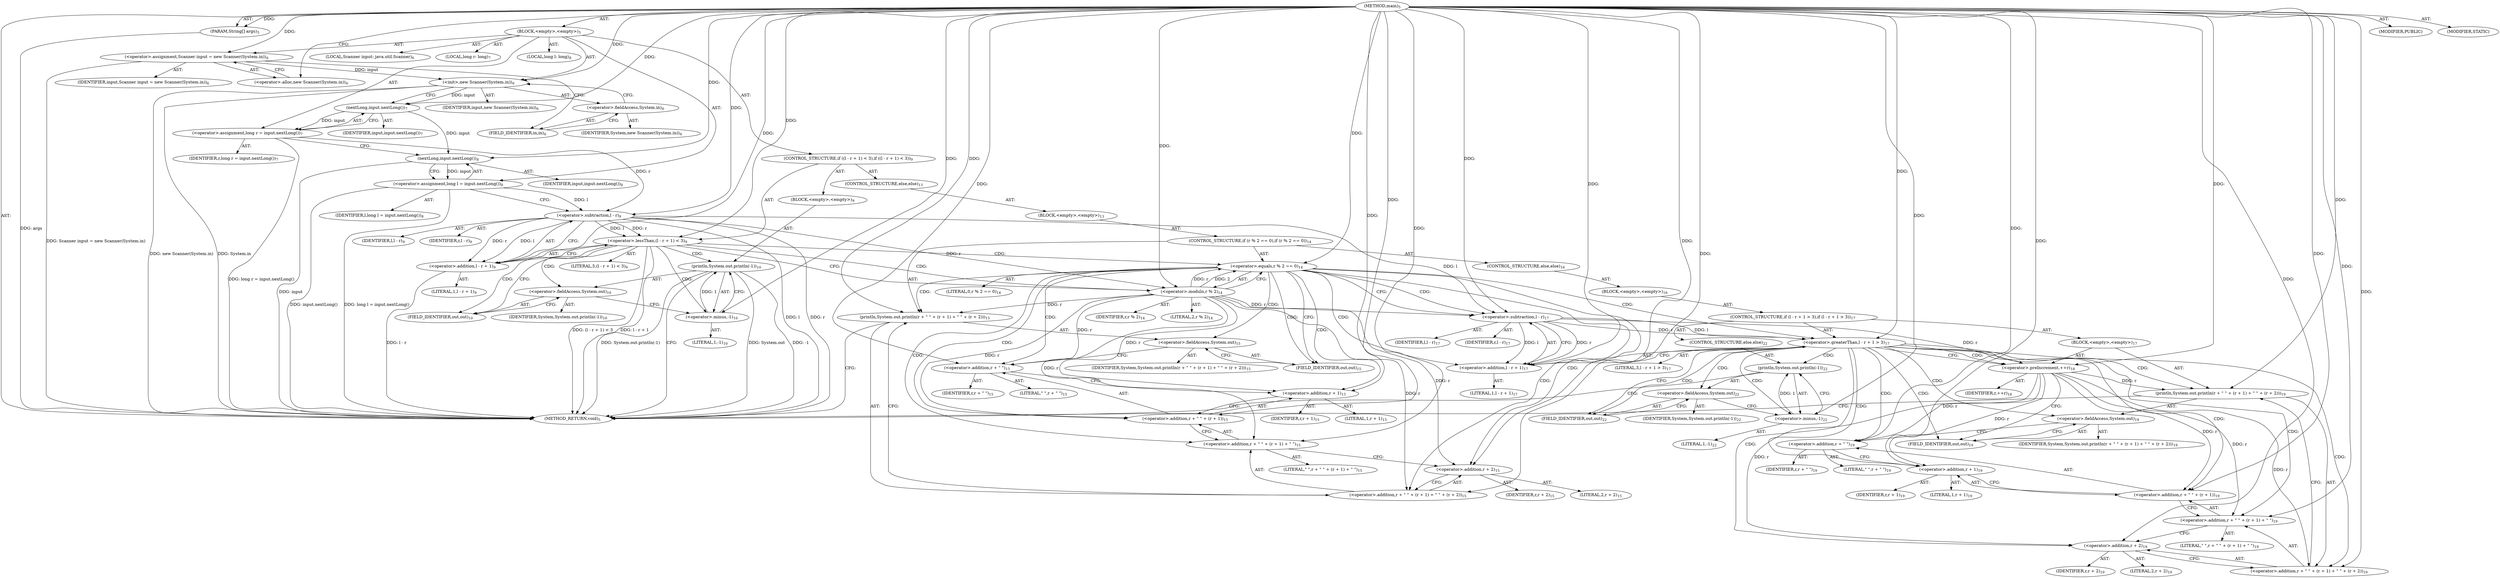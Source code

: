 digraph "main" {  
"19" [label = <(METHOD,main)<SUB>5</SUB>> ]
"20" [label = <(PARAM,String[] args)<SUB>5</SUB>> ]
"21" [label = <(BLOCK,&lt;empty&gt;,&lt;empty&gt;)<SUB>5</SUB>> ]
"4" [label = <(LOCAL,Scanner input: java.util.Scanner)<SUB>6</SUB>> ]
"22" [label = <(&lt;operator&gt;.assignment,Scanner input = new Scanner(System.in))<SUB>6</SUB>> ]
"23" [label = <(IDENTIFIER,input,Scanner input = new Scanner(System.in))<SUB>6</SUB>> ]
"24" [label = <(&lt;operator&gt;.alloc,new Scanner(System.in))<SUB>6</SUB>> ]
"25" [label = <(&lt;init&gt;,new Scanner(System.in))<SUB>6</SUB>> ]
"3" [label = <(IDENTIFIER,input,new Scanner(System.in))<SUB>6</SUB>> ]
"26" [label = <(&lt;operator&gt;.fieldAccess,System.in)<SUB>6</SUB>> ]
"27" [label = <(IDENTIFIER,System,new Scanner(System.in))<SUB>6</SUB>> ]
"28" [label = <(FIELD_IDENTIFIER,in,in)<SUB>6</SUB>> ]
"29" [label = <(LOCAL,long r: long)<SUB>7</SUB>> ]
"30" [label = <(&lt;operator&gt;.assignment,long r = input.nextLong())<SUB>7</SUB>> ]
"31" [label = <(IDENTIFIER,r,long r = input.nextLong())<SUB>7</SUB>> ]
"32" [label = <(nextLong,input.nextLong())<SUB>7</SUB>> ]
"33" [label = <(IDENTIFIER,input,input.nextLong())<SUB>7</SUB>> ]
"34" [label = <(LOCAL,long l: long)<SUB>8</SUB>> ]
"35" [label = <(&lt;operator&gt;.assignment,long l = input.nextLong())<SUB>8</SUB>> ]
"36" [label = <(IDENTIFIER,l,long l = input.nextLong())<SUB>8</SUB>> ]
"37" [label = <(nextLong,input.nextLong())<SUB>8</SUB>> ]
"38" [label = <(IDENTIFIER,input,input.nextLong())<SUB>8</SUB>> ]
"39" [label = <(CONTROL_STRUCTURE,if ((l - r + 1) &lt; 3),if ((l - r + 1) &lt; 3))<SUB>9</SUB>> ]
"40" [label = <(&lt;operator&gt;.lessThan,(l - r + 1) &lt; 3)<SUB>9</SUB>> ]
"41" [label = <(&lt;operator&gt;.addition,l - r + 1)<SUB>9</SUB>> ]
"42" [label = <(&lt;operator&gt;.subtraction,l - r)<SUB>9</SUB>> ]
"43" [label = <(IDENTIFIER,l,l - r)<SUB>9</SUB>> ]
"44" [label = <(IDENTIFIER,r,l - r)<SUB>9</SUB>> ]
"45" [label = <(LITERAL,1,l - r + 1)<SUB>9</SUB>> ]
"46" [label = <(LITERAL,3,(l - r + 1) &lt; 3)<SUB>9</SUB>> ]
"47" [label = <(BLOCK,&lt;empty&gt;,&lt;empty&gt;)<SUB>9</SUB>> ]
"48" [label = <(println,System.out.println(-1))<SUB>10</SUB>> ]
"49" [label = <(&lt;operator&gt;.fieldAccess,System.out)<SUB>10</SUB>> ]
"50" [label = <(IDENTIFIER,System,System.out.println(-1))<SUB>10</SUB>> ]
"51" [label = <(FIELD_IDENTIFIER,out,out)<SUB>10</SUB>> ]
"52" [label = <(&lt;operator&gt;.minus,-1)<SUB>10</SUB>> ]
"53" [label = <(LITERAL,1,-1)<SUB>10</SUB>> ]
"54" [label = <(CONTROL_STRUCTURE,else,else)<SUB>13</SUB>> ]
"55" [label = <(BLOCK,&lt;empty&gt;,&lt;empty&gt;)<SUB>13</SUB>> ]
"56" [label = <(CONTROL_STRUCTURE,if (r % 2 == 0),if (r % 2 == 0))<SUB>14</SUB>> ]
"57" [label = <(&lt;operator&gt;.equals,r % 2 == 0)<SUB>14</SUB>> ]
"58" [label = <(&lt;operator&gt;.modulo,r % 2)<SUB>14</SUB>> ]
"59" [label = <(IDENTIFIER,r,r % 2)<SUB>14</SUB>> ]
"60" [label = <(LITERAL,2,r % 2)<SUB>14</SUB>> ]
"61" [label = <(LITERAL,0,r % 2 == 0)<SUB>14</SUB>> ]
"62" [label = <(println,System.out.println(r + &quot; &quot; + (r + 1) + &quot; &quot; + (r + 2)))<SUB>15</SUB>> ]
"63" [label = <(&lt;operator&gt;.fieldAccess,System.out)<SUB>15</SUB>> ]
"64" [label = <(IDENTIFIER,System,System.out.println(r + &quot; &quot; + (r + 1) + &quot; &quot; + (r + 2)))<SUB>15</SUB>> ]
"65" [label = <(FIELD_IDENTIFIER,out,out)<SUB>15</SUB>> ]
"66" [label = <(&lt;operator&gt;.addition,r + &quot; &quot; + (r + 1) + &quot; &quot; + (r + 2))<SUB>15</SUB>> ]
"67" [label = <(&lt;operator&gt;.addition,r + &quot; &quot; + (r + 1) + &quot; &quot;)<SUB>15</SUB>> ]
"68" [label = <(&lt;operator&gt;.addition,r + &quot; &quot; + (r + 1))<SUB>15</SUB>> ]
"69" [label = <(&lt;operator&gt;.addition,r + &quot; &quot;)<SUB>15</SUB>> ]
"70" [label = <(IDENTIFIER,r,r + &quot; &quot;)<SUB>15</SUB>> ]
"71" [label = <(LITERAL,&quot; &quot;,r + &quot; &quot;)<SUB>15</SUB>> ]
"72" [label = <(&lt;operator&gt;.addition,r + 1)<SUB>15</SUB>> ]
"73" [label = <(IDENTIFIER,r,r + 1)<SUB>15</SUB>> ]
"74" [label = <(LITERAL,1,r + 1)<SUB>15</SUB>> ]
"75" [label = <(LITERAL,&quot; &quot;,r + &quot; &quot; + (r + 1) + &quot; &quot;)<SUB>15</SUB>> ]
"76" [label = <(&lt;operator&gt;.addition,r + 2)<SUB>15</SUB>> ]
"77" [label = <(IDENTIFIER,r,r + 2)<SUB>15</SUB>> ]
"78" [label = <(LITERAL,2,r + 2)<SUB>15</SUB>> ]
"79" [label = <(CONTROL_STRUCTURE,else,else)<SUB>16</SUB>> ]
"80" [label = <(BLOCK,&lt;empty&gt;,&lt;empty&gt;)<SUB>16</SUB>> ]
"81" [label = <(CONTROL_STRUCTURE,if (l - r + 1 &gt; 3),if (l - r + 1 &gt; 3))<SUB>17</SUB>> ]
"82" [label = <(&lt;operator&gt;.greaterThan,l - r + 1 &gt; 3)<SUB>17</SUB>> ]
"83" [label = <(&lt;operator&gt;.addition,l - r + 1)<SUB>17</SUB>> ]
"84" [label = <(&lt;operator&gt;.subtraction,l - r)<SUB>17</SUB>> ]
"85" [label = <(IDENTIFIER,l,l - r)<SUB>17</SUB>> ]
"86" [label = <(IDENTIFIER,r,l - r)<SUB>17</SUB>> ]
"87" [label = <(LITERAL,1,l - r + 1)<SUB>17</SUB>> ]
"88" [label = <(LITERAL,3,l - r + 1 &gt; 3)<SUB>17</SUB>> ]
"89" [label = <(BLOCK,&lt;empty&gt;,&lt;empty&gt;)<SUB>17</SUB>> ]
"90" [label = <(&lt;operator&gt;.preIncrement,++r)<SUB>18</SUB>> ]
"91" [label = <(IDENTIFIER,r,++r)<SUB>18</SUB>> ]
"92" [label = <(println,System.out.println(r + &quot; &quot; + (r + 1) + &quot; &quot; + (r + 2)))<SUB>19</SUB>> ]
"93" [label = <(&lt;operator&gt;.fieldAccess,System.out)<SUB>19</SUB>> ]
"94" [label = <(IDENTIFIER,System,System.out.println(r + &quot; &quot; + (r + 1) + &quot; &quot; + (r + 2)))<SUB>19</SUB>> ]
"95" [label = <(FIELD_IDENTIFIER,out,out)<SUB>19</SUB>> ]
"96" [label = <(&lt;operator&gt;.addition,r + &quot; &quot; + (r + 1) + &quot; &quot; + (r + 2))<SUB>19</SUB>> ]
"97" [label = <(&lt;operator&gt;.addition,r + &quot; &quot; + (r + 1) + &quot; &quot;)<SUB>19</SUB>> ]
"98" [label = <(&lt;operator&gt;.addition,r + &quot; &quot; + (r + 1))<SUB>19</SUB>> ]
"99" [label = <(&lt;operator&gt;.addition,r + &quot; &quot;)<SUB>19</SUB>> ]
"100" [label = <(IDENTIFIER,r,r + &quot; &quot;)<SUB>19</SUB>> ]
"101" [label = <(LITERAL,&quot; &quot;,r + &quot; &quot;)<SUB>19</SUB>> ]
"102" [label = <(&lt;operator&gt;.addition,r + 1)<SUB>19</SUB>> ]
"103" [label = <(IDENTIFIER,r,r + 1)<SUB>19</SUB>> ]
"104" [label = <(LITERAL,1,r + 1)<SUB>19</SUB>> ]
"105" [label = <(LITERAL,&quot; &quot;,r + &quot; &quot; + (r + 1) + &quot; &quot;)<SUB>19</SUB>> ]
"106" [label = <(&lt;operator&gt;.addition,r + 2)<SUB>19</SUB>> ]
"107" [label = <(IDENTIFIER,r,r + 2)<SUB>19</SUB>> ]
"108" [label = <(LITERAL,2,r + 2)<SUB>19</SUB>> ]
"109" [label = <(CONTROL_STRUCTURE,else,else)<SUB>22</SUB>> ]
"110" [label = <(println,System.out.println(-1))<SUB>22</SUB>> ]
"111" [label = <(&lt;operator&gt;.fieldAccess,System.out)<SUB>22</SUB>> ]
"112" [label = <(IDENTIFIER,System,System.out.println(-1))<SUB>22</SUB>> ]
"113" [label = <(FIELD_IDENTIFIER,out,out)<SUB>22</SUB>> ]
"114" [label = <(&lt;operator&gt;.minus,-1)<SUB>22</SUB>> ]
"115" [label = <(LITERAL,1,-1)<SUB>22</SUB>> ]
"116" [label = <(MODIFIER,PUBLIC)> ]
"117" [label = <(MODIFIER,STATIC)> ]
"118" [label = <(METHOD_RETURN,void)<SUB>5</SUB>> ]
  "19" -> "20"  [ label = "AST: "] 
  "19" -> "21"  [ label = "AST: "] 
  "19" -> "116"  [ label = "AST: "] 
  "19" -> "117"  [ label = "AST: "] 
  "19" -> "118"  [ label = "AST: "] 
  "21" -> "4"  [ label = "AST: "] 
  "21" -> "22"  [ label = "AST: "] 
  "21" -> "25"  [ label = "AST: "] 
  "21" -> "29"  [ label = "AST: "] 
  "21" -> "30"  [ label = "AST: "] 
  "21" -> "34"  [ label = "AST: "] 
  "21" -> "35"  [ label = "AST: "] 
  "21" -> "39"  [ label = "AST: "] 
  "22" -> "23"  [ label = "AST: "] 
  "22" -> "24"  [ label = "AST: "] 
  "25" -> "3"  [ label = "AST: "] 
  "25" -> "26"  [ label = "AST: "] 
  "26" -> "27"  [ label = "AST: "] 
  "26" -> "28"  [ label = "AST: "] 
  "30" -> "31"  [ label = "AST: "] 
  "30" -> "32"  [ label = "AST: "] 
  "32" -> "33"  [ label = "AST: "] 
  "35" -> "36"  [ label = "AST: "] 
  "35" -> "37"  [ label = "AST: "] 
  "37" -> "38"  [ label = "AST: "] 
  "39" -> "40"  [ label = "AST: "] 
  "39" -> "47"  [ label = "AST: "] 
  "39" -> "54"  [ label = "AST: "] 
  "40" -> "41"  [ label = "AST: "] 
  "40" -> "46"  [ label = "AST: "] 
  "41" -> "42"  [ label = "AST: "] 
  "41" -> "45"  [ label = "AST: "] 
  "42" -> "43"  [ label = "AST: "] 
  "42" -> "44"  [ label = "AST: "] 
  "47" -> "48"  [ label = "AST: "] 
  "48" -> "49"  [ label = "AST: "] 
  "48" -> "52"  [ label = "AST: "] 
  "49" -> "50"  [ label = "AST: "] 
  "49" -> "51"  [ label = "AST: "] 
  "52" -> "53"  [ label = "AST: "] 
  "54" -> "55"  [ label = "AST: "] 
  "55" -> "56"  [ label = "AST: "] 
  "56" -> "57"  [ label = "AST: "] 
  "56" -> "62"  [ label = "AST: "] 
  "56" -> "79"  [ label = "AST: "] 
  "57" -> "58"  [ label = "AST: "] 
  "57" -> "61"  [ label = "AST: "] 
  "58" -> "59"  [ label = "AST: "] 
  "58" -> "60"  [ label = "AST: "] 
  "62" -> "63"  [ label = "AST: "] 
  "62" -> "66"  [ label = "AST: "] 
  "63" -> "64"  [ label = "AST: "] 
  "63" -> "65"  [ label = "AST: "] 
  "66" -> "67"  [ label = "AST: "] 
  "66" -> "76"  [ label = "AST: "] 
  "67" -> "68"  [ label = "AST: "] 
  "67" -> "75"  [ label = "AST: "] 
  "68" -> "69"  [ label = "AST: "] 
  "68" -> "72"  [ label = "AST: "] 
  "69" -> "70"  [ label = "AST: "] 
  "69" -> "71"  [ label = "AST: "] 
  "72" -> "73"  [ label = "AST: "] 
  "72" -> "74"  [ label = "AST: "] 
  "76" -> "77"  [ label = "AST: "] 
  "76" -> "78"  [ label = "AST: "] 
  "79" -> "80"  [ label = "AST: "] 
  "80" -> "81"  [ label = "AST: "] 
  "81" -> "82"  [ label = "AST: "] 
  "81" -> "89"  [ label = "AST: "] 
  "81" -> "109"  [ label = "AST: "] 
  "82" -> "83"  [ label = "AST: "] 
  "82" -> "88"  [ label = "AST: "] 
  "83" -> "84"  [ label = "AST: "] 
  "83" -> "87"  [ label = "AST: "] 
  "84" -> "85"  [ label = "AST: "] 
  "84" -> "86"  [ label = "AST: "] 
  "89" -> "90"  [ label = "AST: "] 
  "89" -> "92"  [ label = "AST: "] 
  "90" -> "91"  [ label = "AST: "] 
  "92" -> "93"  [ label = "AST: "] 
  "92" -> "96"  [ label = "AST: "] 
  "93" -> "94"  [ label = "AST: "] 
  "93" -> "95"  [ label = "AST: "] 
  "96" -> "97"  [ label = "AST: "] 
  "96" -> "106"  [ label = "AST: "] 
  "97" -> "98"  [ label = "AST: "] 
  "97" -> "105"  [ label = "AST: "] 
  "98" -> "99"  [ label = "AST: "] 
  "98" -> "102"  [ label = "AST: "] 
  "99" -> "100"  [ label = "AST: "] 
  "99" -> "101"  [ label = "AST: "] 
  "102" -> "103"  [ label = "AST: "] 
  "102" -> "104"  [ label = "AST: "] 
  "106" -> "107"  [ label = "AST: "] 
  "106" -> "108"  [ label = "AST: "] 
  "109" -> "110"  [ label = "AST: "] 
  "110" -> "111"  [ label = "AST: "] 
  "110" -> "114"  [ label = "AST: "] 
  "111" -> "112"  [ label = "AST: "] 
  "111" -> "113"  [ label = "AST: "] 
  "114" -> "115"  [ label = "AST: "] 
  "22" -> "28"  [ label = "CFG: "] 
  "25" -> "32"  [ label = "CFG: "] 
  "30" -> "37"  [ label = "CFG: "] 
  "35" -> "42"  [ label = "CFG: "] 
  "24" -> "22"  [ label = "CFG: "] 
  "26" -> "25"  [ label = "CFG: "] 
  "32" -> "30"  [ label = "CFG: "] 
  "37" -> "35"  [ label = "CFG: "] 
  "40" -> "51"  [ label = "CFG: "] 
  "40" -> "58"  [ label = "CFG: "] 
  "28" -> "26"  [ label = "CFG: "] 
  "41" -> "40"  [ label = "CFG: "] 
  "48" -> "118"  [ label = "CFG: "] 
  "42" -> "41"  [ label = "CFG: "] 
  "49" -> "52"  [ label = "CFG: "] 
  "52" -> "48"  [ label = "CFG: "] 
  "51" -> "49"  [ label = "CFG: "] 
  "57" -> "65"  [ label = "CFG: "] 
  "57" -> "84"  [ label = "CFG: "] 
  "62" -> "118"  [ label = "CFG: "] 
  "58" -> "57"  [ label = "CFG: "] 
  "63" -> "69"  [ label = "CFG: "] 
  "66" -> "62"  [ label = "CFG: "] 
  "65" -> "63"  [ label = "CFG: "] 
  "67" -> "76"  [ label = "CFG: "] 
  "76" -> "66"  [ label = "CFG: "] 
  "68" -> "67"  [ label = "CFG: "] 
  "82" -> "90"  [ label = "CFG: "] 
  "82" -> "113"  [ label = "CFG: "] 
  "69" -> "72"  [ label = "CFG: "] 
  "72" -> "68"  [ label = "CFG: "] 
  "83" -> "82"  [ label = "CFG: "] 
  "90" -> "95"  [ label = "CFG: "] 
  "92" -> "118"  [ label = "CFG: "] 
  "110" -> "118"  [ label = "CFG: "] 
  "84" -> "83"  [ label = "CFG: "] 
  "93" -> "99"  [ label = "CFG: "] 
  "96" -> "92"  [ label = "CFG: "] 
  "111" -> "114"  [ label = "CFG: "] 
  "114" -> "110"  [ label = "CFG: "] 
  "95" -> "93"  [ label = "CFG: "] 
  "97" -> "106"  [ label = "CFG: "] 
  "106" -> "96"  [ label = "CFG: "] 
  "113" -> "111"  [ label = "CFG: "] 
  "98" -> "97"  [ label = "CFG: "] 
  "99" -> "102"  [ label = "CFG: "] 
  "102" -> "98"  [ label = "CFG: "] 
  "19" -> "24"  [ label = "CFG: "] 
  "20" -> "118"  [ label = "DDG: args"] 
  "22" -> "118"  [ label = "DDG: Scanner input = new Scanner(System.in)"] 
  "25" -> "118"  [ label = "DDG: System.in"] 
  "25" -> "118"  [ label = "DDG: new Scanner(System.in)"] 
  "30" -> "118"  [ label = "DDG: long r = input.nextLong()"] 
  "37" -> "118"  [ label = "DDG: input"] 
  "35" -> "118"  [ label = "DDG: input.nextLong()"] 
  "35" -> "118"  [ label = "DDG: long l = input.nextLong()"] 
  "42" -> "118"  [ label = "DDG: l"] 
  "42" -> "118"  [ label = "DDG: r"] 
  "41" -> "118"  [ label = "DDG: l - r"] 
  "40" -> "118"  [ label = "DDG: l - r + 1"] 
  "40" -> "118"  [ label = "DDG: (l - r + 1) &lt; 3"] 
  "48" -> "118"  [ label = "DDG: System.out"] 
  "48" -> "118"  [ label = "DDG: -1"] 
  "48" -> "118"  [ label = "DDG: System.out.println(-1)"] 
  "19" -> "20"  [ label = "DDG: "] 
  "19" -> "22"  [ label = "DDG: "] 
  "32" -> "30"  [ label = "DDG: input"] 
  "37" -> "35"  [ label = "DDG: input"] 
  "22" -> "25"  [ label = "DDG: input"] 
  "19" -> "25"  [ label = "DDG: "] 
  "25" -> "32"  [ label = "DDG: input"] 
  "19" -> "32"  [ label = "DDG: "] 
  "32" -> "37"  [ label = "DDG: input"] 
  "19" -> "37"  [ label = "DDG: "] 
  "42" -> "40"  [ label = "DDG: l"] 
  "42" -> "40"  [ label = "DDG: r"] 
  "19" -> "40"  [ label = "DDG: "] 
  "42" -> "41"  [ label = "DDG: l"] 
  "42" -> "41"  [ label = "DDG: r"] 
  "19" -> "41"  [ label = "DDG: "] 
  "52" -> "48"  [ label = "DDG: 1"] 
  "35" -> "42"  [ label = "DDG: l"] 
  "19" -> "42"  [ label = "DDG: "] 
  "30" -> "42"  [ label = "DDG: r"] 
  "19" -> "52"  [ label = "DDG: "] 
  "58" -> "57"  [ label = "DDG: r"] 
  "58" -> "57"  [ label = "DDG: 2"] 
  "19" -> "57"  [ label = "DDG: "] 
  "58" -> "62"  [ label = "DDG: r"] 
  "19" -> "62"  [ label = "DDG: "] 
  "42" -> "58"  [ label = "DDG: r"] 
  "19" -> "58"  [ label = "DDG: "] 
  "58" -> "66"  [ label = "DDG: r"] 
  "19" -> "66"  [ label = "DDG: "] 
  "58" -> "67"  [ label = "DDG: r"] 
  "19" -> "67"  [ label = "DDG: "] 
  "19" -> "76"  [ label = "DDG: "] 
  "58" -> "76"  [ label = "DDG: r"] 
  "58" -> "68"  [ label = "DDG: r"] 
  "19" -> "68"  [ label = "DDG: "] 
  "84" -> "82"  [ label = "DDG: l"] 
  "84" -> "82"  [ label = "DDG: r"] 
  "19" -> "82"  [ label = "DDG: "] 
  "58" -> "69"  [ label = "DDG: r"] 
  "19" -> "69"  [ label = "DDG: "] 
  "19" -> "72"  [ label = "DDG: "] 
  "58" -> "72"  [ label = "DDG: r"] 
  "84" -> "83"  [ label = "DDG: l"] 
  "84" -> "83"  [ label = "DDG: r"] 
  "19" -> "83"  [ label = "DDG: "] 
  "84" -> "90"  [ label = "DDG: r"] 
  "19" -> "90"  [ label = "DDG: "] 
  "90" -> "92"  [ label = "DDG: r"] 
  "19" -> "92"  [ label = "DDG: "] 
  "114" -> "110"  [ label = "DDG: 1"] 
  "42" -> "84"  [ label = "DDG: l"] 
  "19" -> "84"  [ label = "DDG: "] 
  "58" -> "84"  [ label = "DDG: r"] 
  "90" -> "96"  [ label = "DDG: r"] 
  "19" -> "96"  [ label = "DDG: "] 
  "19" -> "114"  [ label = "DDG: "] 
  "90" -> "97"  [ label = "DDG: r"] 
  "19" -> "97"  [ label = "DDG: "] 
  "19" -> "106"  [ label = "DDG: "] 
  "90" -> "106"  [ label = "DDG: r"] 
  "90" -> "98"  [ label = "DDG: r"] 
  "19" -> "98"  [ label = "DDG: "] 
  "90" -> "99"  [ label = "DDG: r"] 
  "19" -> "99"  [ label = "DDG: "] 
  "19" -> "102"  [ label = "DDG: "] 
  "90" -> "102"  [ label = "DDG: r"] 
  "40" -> "48"  [ label = "CDG: "] 
  "40" -> "49"  [ label = "CDG: "] 
  "40" -> "51"  [ label = "CDG: "] 
  "40" -> "57"  [ label = "CDG: "] 
  "40" -> "52"  [ label = "CDG: "] 
  "40" -> "58"  [ label = "CDG: "] 
  "57" -> "68"  [ label = "CDG: "] 
  "57" -> "66"  [ label = "CDG: "] 
  "57" -> "84"  [ label = "CDG: "] 
  "57" -> "72"  [ label = "CDG: "] 
  "57" -> "69"  [ label = "CDG: "] 
  "57" -> "67"  [ label = "CDG: "] 
  "57" -> "76"  [ label = "CDG: "] 
  "57" -> "65"  [ label = "CDG: "] 
  "57" -> "82"  [ label = "CDG: "] 
  "57" -> "83"  [ label = "CDG: "] 
  "57" -> "63"  [ label = "CDG: "] 
  "57" -> "62"  [ label = "CDG: "] 
  "82" -> "96"  [ label = "CDG: "] 
  "82" -> "98"  [ label = "CDG: "] 
  "82" -> "113"  [ label = "CDG: "] 
  "82" -> "99"  [ label = "CDG: "] 
  "82" -> "102"  [ label = "CDG: "] 
  "82" -> "114"  [ label = "CDG: "] 
  "82" -> "95"  [ label = "CDG: "] 
  "82" -> "92"  [ label = "CDG: "] 
  "82" -> "106"  [ label = "CDG: "] 
  "82" -> "97"  [ label = "CDG: "] 
  "82" -> "93"  [ label = "CDG: "] 
  "82" -> "90"  [ label = "CDG: "] 
  "82" -> "110"  [ label = "CDG: "] 
  "82" -> "111"  [ label = "CDG: "] 
}
